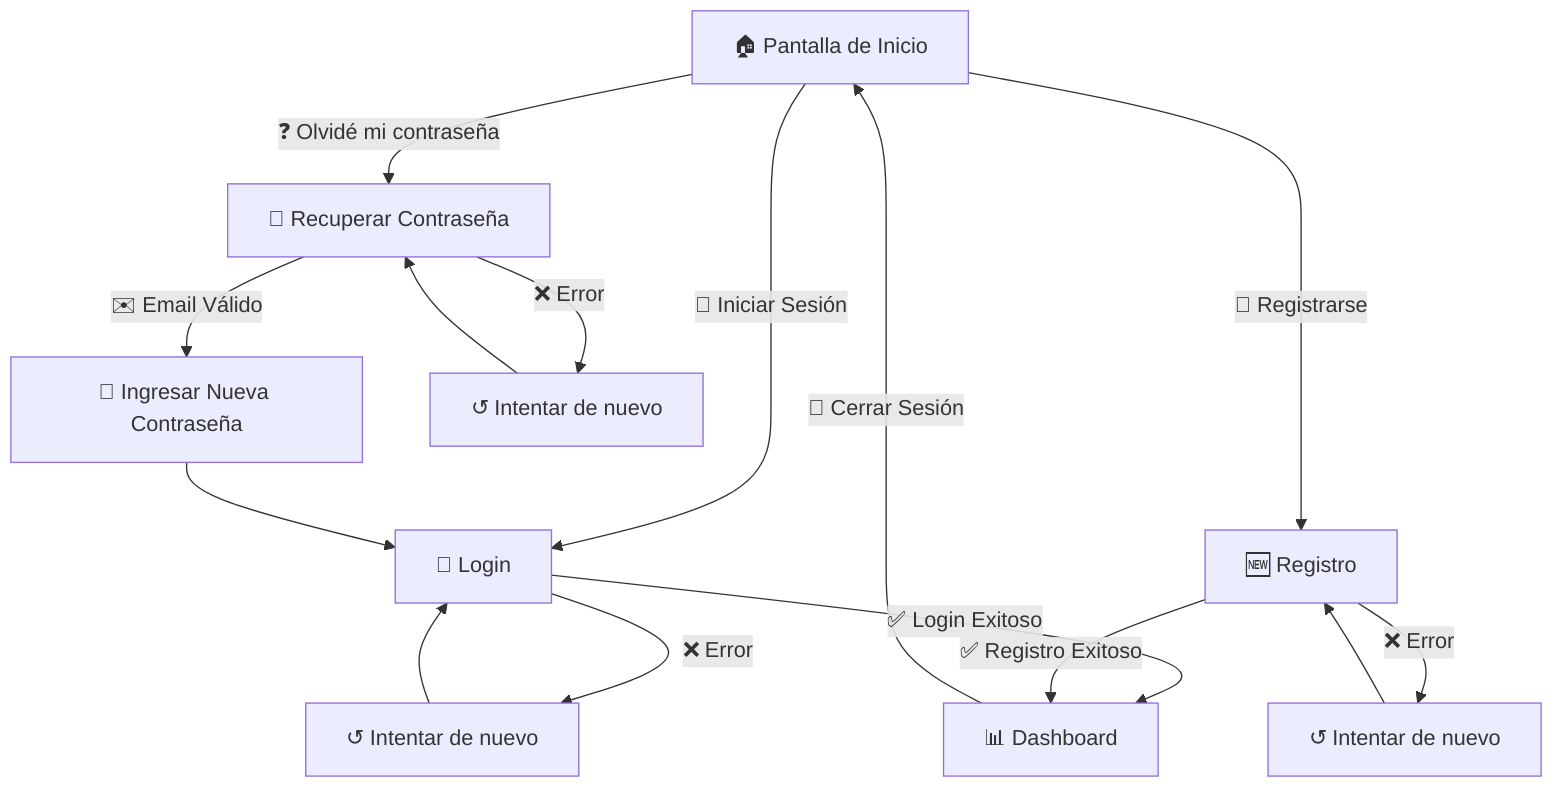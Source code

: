 flowchart TD;
    %% Inicio
    A["🏠 Pantalla de Inicio"] -->|🔑 Iniciar Sesión| B["🔐 Login"];
    A -->|📝 Registrarse| C["🆕 Registro"];
    A -->|❓ Olvidé mi contraseña| D["🔄 Recuperar Contraseña"];

    %% Inicio de Sesión
    B -->|✅ Login Exitoso| E["📊 Dashboard"];
    B -->|❌ Error| B1["↺ Intentar de nuevo"] --> B;

    %% Registro
    C -->|✅ Registro Exitoso| E;
    C -->|❌ Error| C1["↺ Intentar de nuevo"] --> C;

    %% Recuperación de Contraseña
    D -->|✉️ Email Válido| D1["🔑 Ingresar Nueva Contraseña"] --> B;
    D -->|❌ Error| D2["↺ Intentar de nuevo"] --> D;

    %% Navegación
    E -->|🚪 Cerrar Sesión| A;
